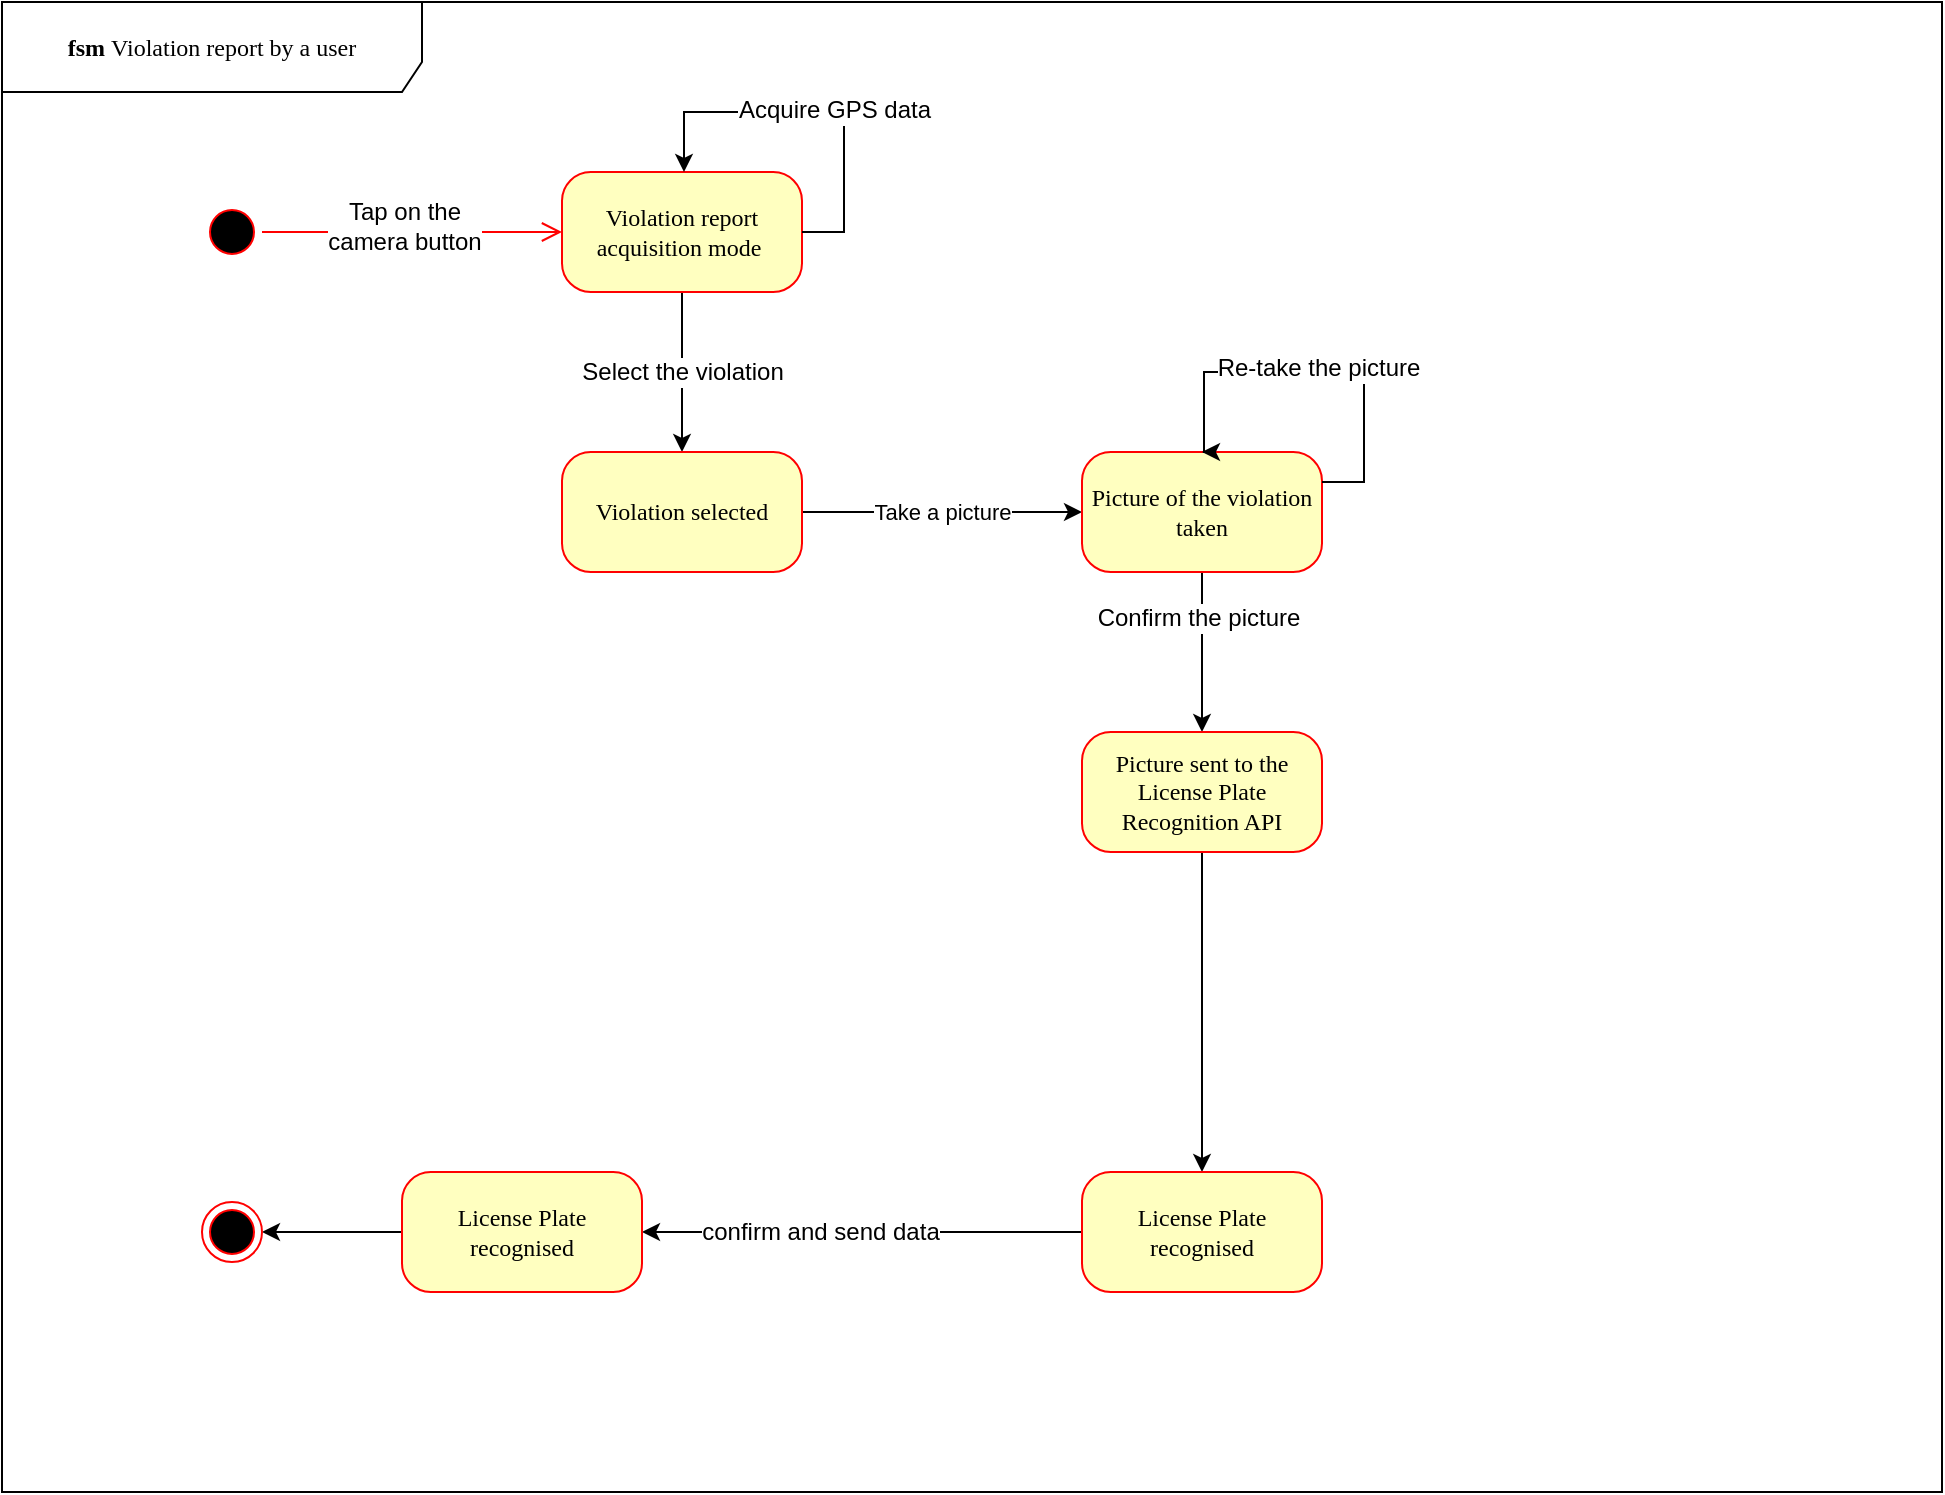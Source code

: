 <mxfile version="12.2.3" type="github" pages="1">
  <diagram name="Page-1" id="58cdce13-f638-feb5-8d6f-7d28b1aa9fa0">
    <mxGraphModel dx="1095" dy="684" grid="1" gridSize="10" guides="1" tooltips="1" connect="1" arrows="1" fold="1" page="1" pageScale="1" pageWidth="1100" pageHeight="850" background="#ffffff" math="0" shadow="0">
      <root>
        <mxCell id="0"/>
        <mxCell id="1" parent="0"/>
        <mxCell id="2a3bc250acf0617d-8" value="&lt;b&gt;fsm &lt;/b&gt;Violation report by a user" style="shape=umlFrame;whiteSpace=wrap;html=1;rounded=1;shadow=0;comic=0;labelBackgroundColor=none;strokeColor=#000000;strokeWidth=1;fillColor=#ffffff;fontFamily=Verdana;fontSize=12;fontColor=#000000;align=center;width=210;height=45;" parent="1" vertex="1">
          <mxGeometry x="30" y="35" width="970" height="745" as="geometry"/>
        </mxCell>
        <mxCell id="382b91b5511bd0f7-1" value="" style="ellipse;html=1;shape=startState;fillColor=#000000;strokeColor=#ff0000;rounded=1;shadow=0;comic=0;labelBackgroundColor=none;fontFamily=Verdana;fontSize=12;fontColor=#000000;align=center;direction=south;" parent="1" vertex="1">
          <mxGeometry x="130" y="135" width="30" height="30" as="geometry"/>
        </mxCell>
        <mxCell id="j2eZt9Gs0FW0rEVfYFhb-6" value="" style="edgeStyle=orthogonalEdgeStyle;rounded=0;orthogonalLoop=1;jettySize=auto;html=1;" parent="1" source="382b91b5511bd0f7-6" target="j2eZt9Gs0FW0rEVfYFhb-5" edge="1">
          <mxGeometry relative="1" as="geometry"/>
        </mxCell>
        <mxCell id="j2eZt9Gs0FW0rEVfYFhb-8" value="Select the violation" style="text;html=1;resizable=0;points=[];align=center;verticalAlign=middle;labelBackgroundColor=#ffffff;" parent="j2eZt9Gs0FW0rEVfYFhb-6" vertex="1" connectable="0">
          <mxGeometry x="-0.004" relative="1" as="geometry">
            <mxPoint as="offset"/>
          </mxGeometry>
        </mxCell>
        <mxCell id="382b91b5511bd0f7-6" value="Violation report acquisition mode&amp;nbsp;" style="rounded=1;whiteSpace=wrap;html=1;arcSize=24;fillColor=#ffffc0;strokeColor=#ff0000;shadow=0;comic=0;labelBackgroundColor=none;fontFamily=Verdana;fontSize=12;fontColor=#000000;align=center;" parent="1" vertex="1">
          <mxGeometry x="310" y="120" width="120" height="60" as="geometry"/>
        </mxCell>
        <mxCell id="j2eZt9Gs0FW0rEVfYFhb-10" value="Take a picture" style="edgeStyle=orthogonalEdgeStyle;rounded=0;orthogonalLoop=1;jettySize=auto;html=1;" parent="1" source="j2eZt9Gs0FW0rEVfYFhb-5" target="j2eZt9Gs0FW0rEVfYFhb-9" edge="1">
          <mxGeometry relative="1" as="geometry"/>
        </mxCell>
        <mxCell id="j2eZt9Gs0FW0rEVfYFhb-5" value="Violation selected" style="rounded=1;whiteSpace=wrap;html=1;arcSize=24;fillColor=#ffffc0;strokeColor=#ff0000;shadow=0;comic=0;labelBackgroundColor=none;fontFamily=Verdana;fontSize=12;fontColor=#000000;align=center;" parent="1" vertex="1">
          <mxGeometry x="310" y="260" width="120" height="60" as="geometry"/>
        </mxCell>
        <mxCell id="j2eZt9Gs0FW0rEVfYFhb-18" value="" style="edgeStyle=orthogonalEdgeStyle;rounded=0;orthogonalLoop=1;jettySize=auto;html=1;" parent="1" source="j2eZt9Gs0FW0rEVfYFhb-9" target="j2eZt9Gs0FW0rEVfYFhb-17" edge="1">
          <mxGeometry relative="1" as="geometry"/>
        </mxCell>
        <mxCell id="j2eZt9Gs0FW0rEVfYFhb-19" value="Confirm the picture" style="text;html=1;resizable=0;points=[];align=center;verticalAlign=middle;labelBackgroundColor=#ffffff;" parent="j2eZt9Gs0FW0rEVfYFhb-18" vertex="1" connectable="0">
          <mxGeometry x="-0.438" y="-2" relative="1" as="geometry">
            <mxPoint as="offset"/>
          </mxGeometry>
        </mxCell>
        <mxCell id="j2eZt9Gs0FW0rEVfYFhb-9" value="Picture of the violation taken" style="rounded=1;whiteSpace=wrap;html=1;arcSize=24;fillColor=#ffffc0;strokeColor=#ff0000;shadow=0;comic=0;labelBackgroundColor=none;fontFamily=Verdana;fontSize=12;fontColor=#000000;align=center;" parent="1" vertex="1">
          <mxGeometry x="570" y="260" width="120" height="60" as="geometry"/>
        </mxCell>
        <mxCell id="j2eZt9Gs0FW0rEVfYFhb-34" value="" style="edgeStyle=orthogonalEdgeStyle;rounded=0;orthogonalLoop=1;jettySize=auto;html=1;" parent="1" source="j2eZt9Gs0FW0rEVfYFhb-17" target="j2eZt9Gs0FW0rEVfYFhb-33" edge="1">
          <mxGeometry relative="1" as="geometry"/>
        </mxCell>
        <mxCell id="j2eZt9Gs0FW0rEVfYFhb-17" value="Picture sent to the License Plate Recognition API" style="rounded=1;whiteSpace=wrap;html=1;arcSize=24;fillColor=#ffffc0;strokeColor=#ff0000;shadow=0;comic=0;labelBackgroundColor=none;fontFamily=Verdana;fontSize=12;fontColor=#000000;align=center;" parent="1" vertex="1">
          <mxGeometry x="570" y="400" width="120" height="60" as="geometry"/>
        </mxCell>
        <mxCell id="j2eZt9Gs0FW0rEVfYFhb-41" value="" style="edgeStyle=orthogonalEdgeStyle;rounded=0;orthogonalLoop=1;jettySize=auto;html=1;" parent="1" source="j2eZt9Gs0FW0rEVfYFhb-33" target="j2eZt9Gs0FW0rEVfYFhb-40" edge="1">
          <mxGeometry relative="1" as="geometry"/>
        </mxCell>
        <mxCell id="j2eZt9Gs0FW0rEVfYFhb-43" value="confirm and send data" style="text;html=1;resizable=0;points=[];align=center;verticalAlign=middle;labelBackgroundColor=#ffffff;" parent="j2eZt9Gs0FW0rEVfYFhb-41" vertex="1" connectable="0">
          <mxGeometry x="0.183" relative="1" as="geometry">
            <mxPoint x="-1" as="offset"/>
          </mxGeometry>
        </mxCell>
        <mxCell id="j2eZt9Gs0FW0rEVfYFhb-33" value="License Plate recognised" style="rounded=1;whiteSpace=wrap;html=1;arcSize=24;fillColor=#ffffc0;strokeColor=#ff0000;shadow=0;comic=0;labelBackgroundColor=none;fontFamily=Verdana;fontSize=12;fontColor=#000000;align=center;" parent="1" vertex="1">
          <mxGeometry x="570" y="620" width="120" height="60" as="geometry"/>
        </mxCell>
        <mxCell id="j2eZt9Gs0FW0rEVfYFhb-44" style="edgeStyle=orthogonalEdgeStyle;rounded=0;orthogonalLoop=1;jettySize=auto;html=1;" parent="1" source="j2eZt9Gs0FW0rEVfYFhb-40" target="j2eZt9Gs0FW0rEVfYFhb-42" edge="1">
          <mxGeometry relative="1" as="geometry"/>
        </mxCell>
        <mxCell id="j2eZt9Gs0FW0rEVfYFhb-40" value="License Plate recognised" style="rounded=1;whiteSpace=wrap;html=1;arcSize=24;fillColor=#ffffc0;strokeColor=#ff0000;shadow=0;comic=0;labelBackgroundColor=none;fontFamily=Verdana;fontSize=12;fontColor=#000000;align=center;" parent="1" vertex="1">
          <mxGeometry x="230" y="620" width="120" height="60" as="geometry"/>
        </mxCell>
        <mxCell id="2a3bc250acf0617d-9" style="edgeStyle=orthogonalEdgeStyle;html=1;labelBackgroundColor=none;endArrow=open;endSize=8;strokeColor=#ff0000;fontFamily=Verdana;fontSize=12;align=left;" parent="1" source="382b91b5511bd0f7-1" target="382b91b5511bd0f7-6" edge="1">
          <mxGeometry relative="1" as="geometry"/>
        </mxCell>
        <mxCell id="j2eZt9Gs0FW0rEVfYFhb-2" value="Tap on the&lt;br&gt;camera button" style="text;html=1;resizable=0;points=[];align=center;verticalAlign=middle;labelBackgroundColor=#ffffff;" parent="2a3bc250acf0617d-9" vertex="1" connectable="0">
          <mxGeometry y="5" relative="1" as="geometry">
            <mxPoint x="-4" y="2" as="offset"/>
          </mxGeometry>
        </mxCell>
        <mxCell id="j2eZt9Gs0FW0rEVfYFhb-11" style="edgeStyle=orthogonalEdgeStyle;rounded=0;orthogonalLoop=1;jettySize=auto;html=1;exitX=1;exitY=0.5;exitDx=0;exitDy=0;" parent="1" source="382b91b5511bd0f7-6" target="382b91b5511bd0f7-6" edge="1">
          <mxGeometry relative="1" as="geometry">
            <Array as="points">
              <mxPoint x="451" y="150"/>
              <mxPoint x="451" y="90"/>
              <mxPoint x="371" y="90"/>
            </Array>
          </mxGeometry>
        </mxCell>
        <mxCell id="j2eZt9Gs0FW0rEVfYFhb-12" value="Acquire GPS data" style="text;html=1;resizable=0;points=[];align=center;verticalAlign=middle;labelBackgroundColor=#ffffff;" parent="j2eZt9Gs0FW0rEVfYFhb-11" vertex="1" connectable="0">
          <mxGeometry x="-0.099" y="-1" relative="1" as="geometry">
            <mxPoint as="offset"/>
          </mxGeometry>
        </mxCell>
        <mxCell id="j2eZt9Gs0FW0rEVfYFhb-15" style="edgeStyle=orthogonalEdgeStyle;rounded=0;orthogonalLoop=1;jettySize=auto;html=1;exitX=1;exitY=0.25;exitDx=0;exitDy=0;entryX=0.5;entryY=0;entryDx=0;entryDy=0;" parent="1" source="j2eZt9Gs0FW0rEVfYFhb-9" target="j2eZt9Gs0FW0rEVfYFhb-9" edge="1">
          <mxGeometry relative="1" as="geometry">
            <Array as="points">
              <mxPoint x="711" y="275"/>
              <mxPoint x="711" y="220"/>
              <mxPoint x="631" y="220"/>
            </Array>
          </mxGeometry>
        </mxCell>
        <mxCell id="j2eZt9Gs0FW0rEVfYFhb-16" value="Re-take the picture" style="text;html=1;resizable=0;points=[];align=center;verticalAlign=middle;labelBackgroundColor=#ffffff;" parent="j2eZt9Gs0FW0rEVfYFhb-15" vertex="1" connectable="0">
          <mxGeometry x="0.005" y="-2" relative="1" as="geometry">
            <mxPoint as="offset"/>
          </mxGeometry>
        </mxCell>
        <mxCell id="j2eZt9Gs0FW0rEVfYFhb-42" value="" style="ellipse;html=1;shape=endState;fillColor=#000000;strokeColor=#ff0000;" parent="1" vertex="1">
          <mxGeometry x="130" y="635" width="30" height="30" as="geometry"/>
        </mxCell>
      </root>
    </mxGraphModel>
  </diagram>
</mxfile>
